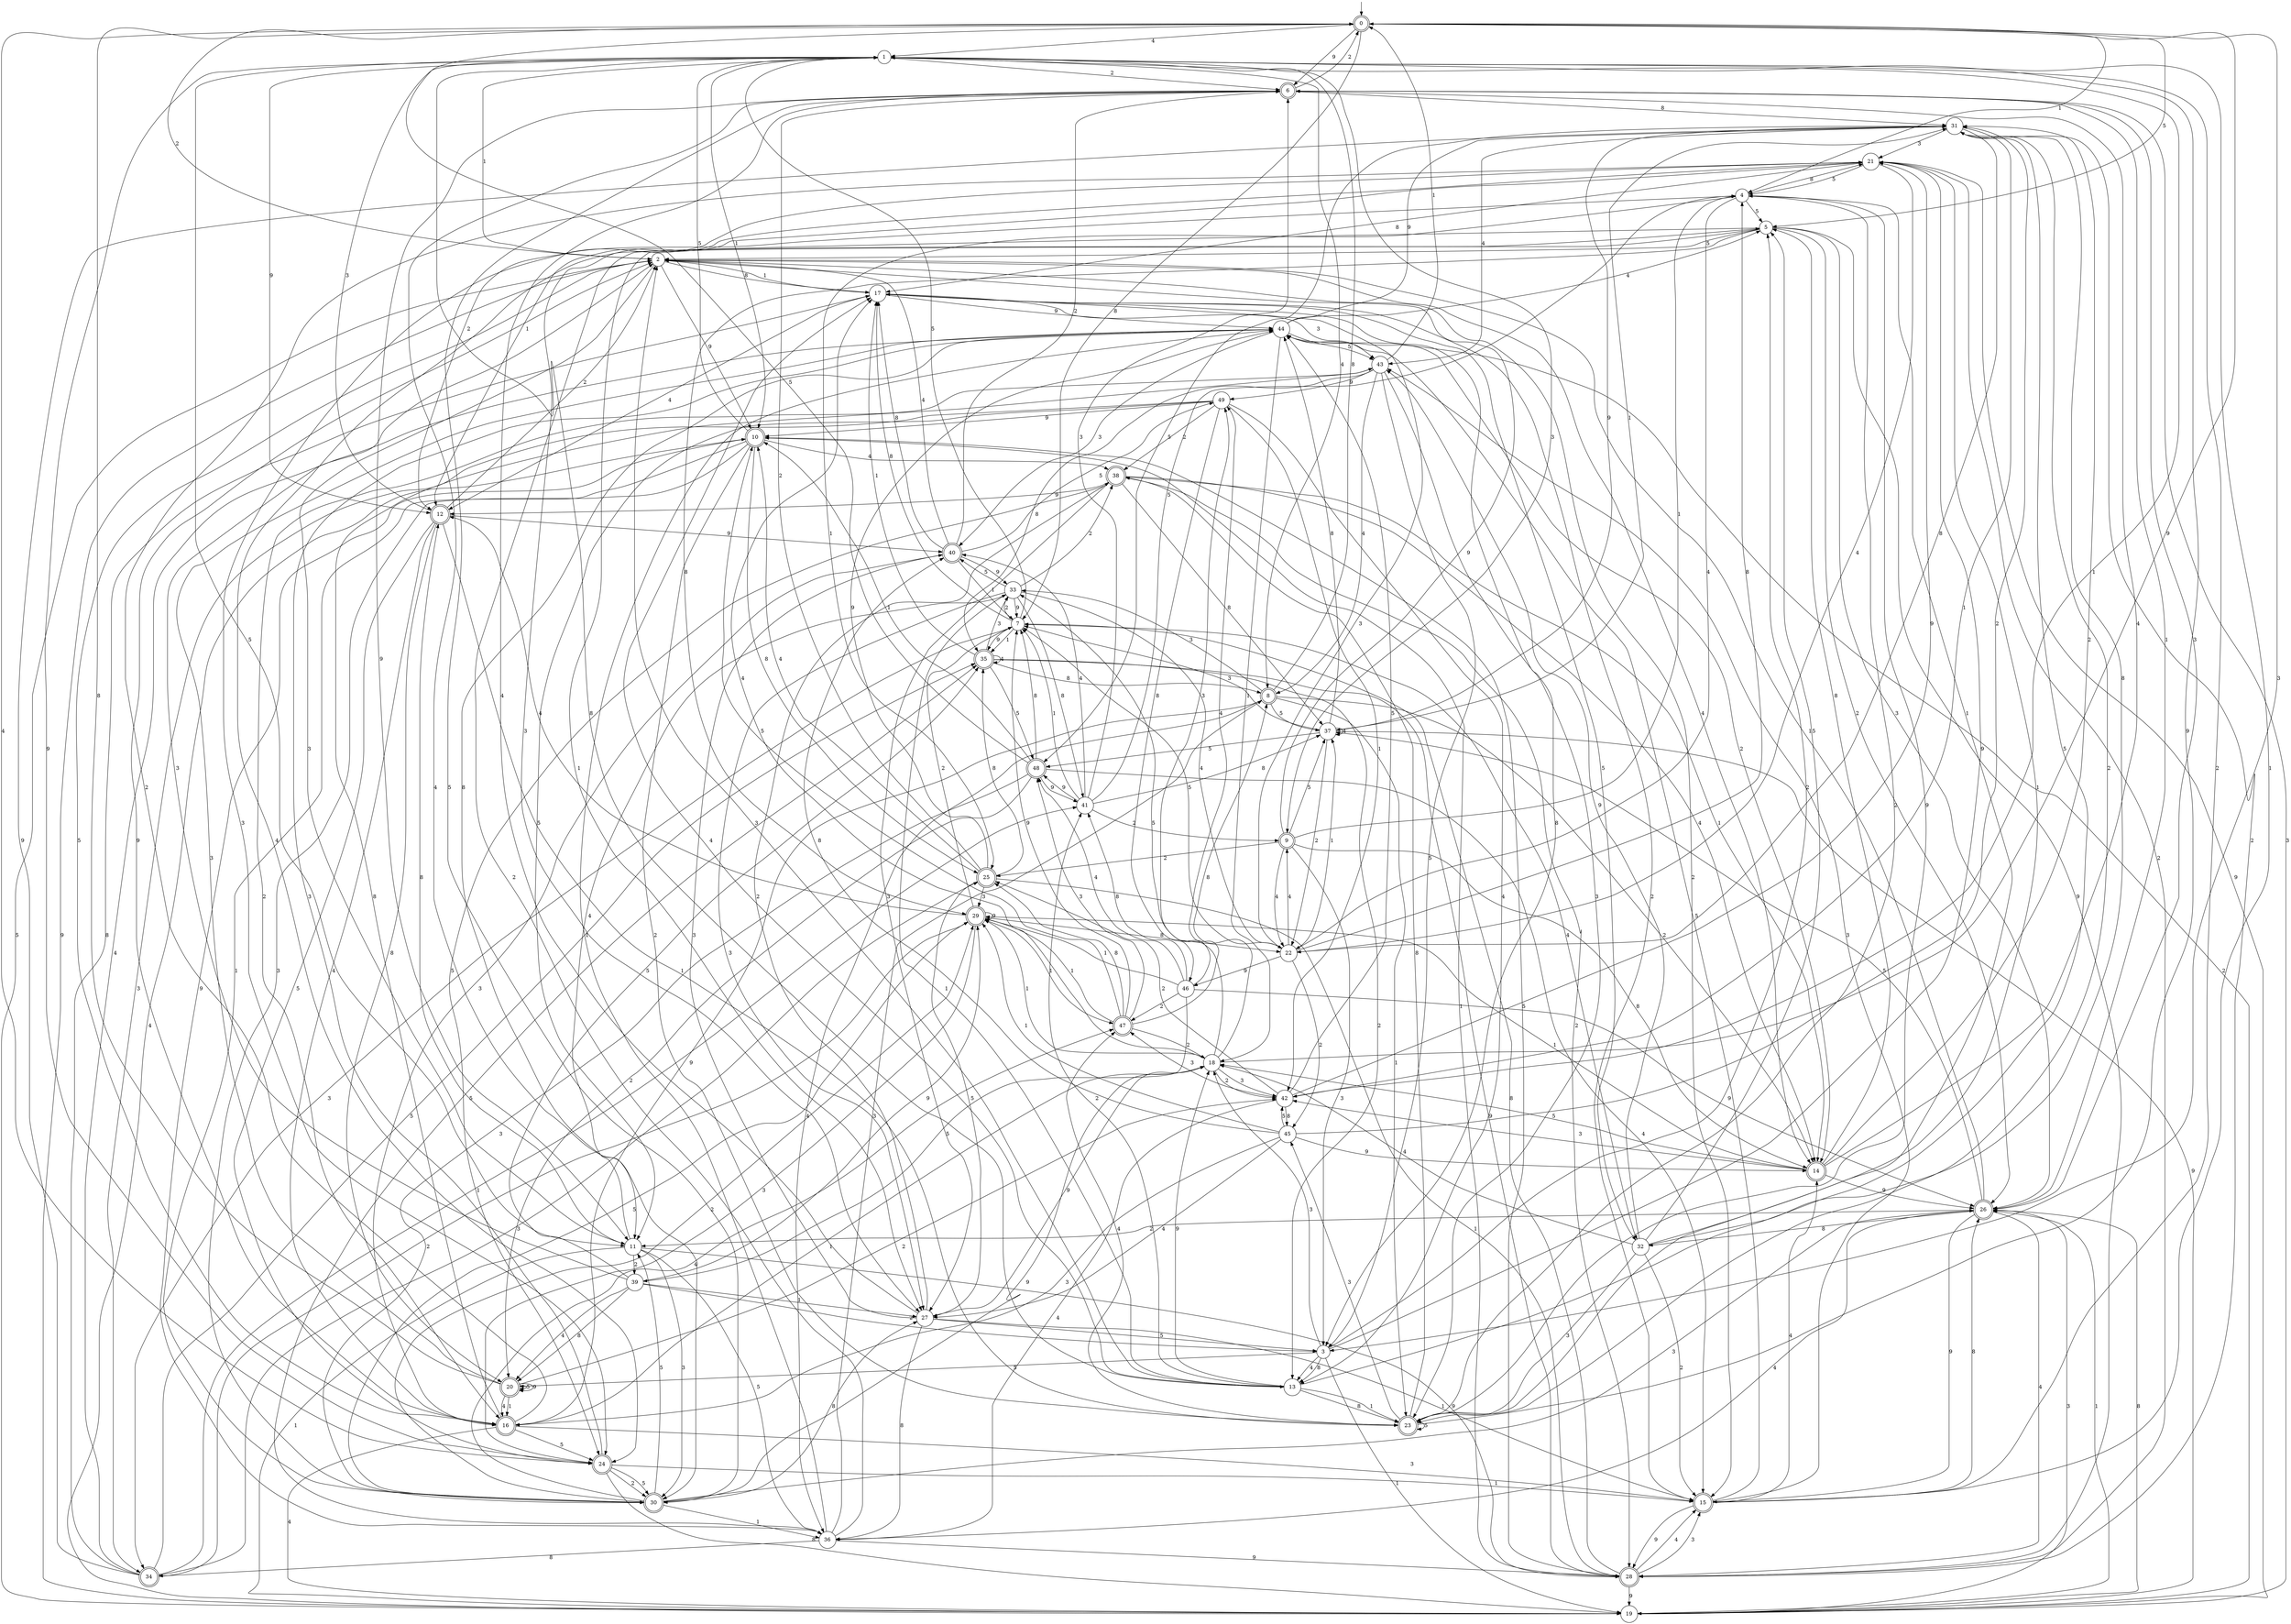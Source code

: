 digraph g {

	s0 [shape="doublecircle" label="0"];
	s1 [shape="circle" label="1"];
	s2 [shape="circle" label="2"];
	s3 [shape="circle" label="3"];
	s4 [shape="circle" label="4"];
	s5 [shape="circle" label="5"];
	s6 [shape="doublecircle" label="6"];
	s7 [shape="circle" label="7"];
	s8 [shape="doublecircle" label="8"];
	s9 [shape="doublecircle" label="9"];
	s10 [shape="doublecircle" label="10"];
	s11 [shape="circle" label="11"];
	s12 [shape="doublecircle" label="12"];
	s13 [shape="circle" label="13"];
	s14 [shape="doublecircle" label="14"];
	s15 [shape="doublecircle" label="15"];
	s16 [shape="doublecircle" label="16"];
	s17 [shape="circle" label="17"];
	s18 [shape="circle" label="18"];
	s19 [shape="circle" label="19"];
	s20 [shape="doublecircle" label="20"];
	s21 [shape="circle" label="21"];
	s22 [shape="circle" label="22"];
	s23 [shape="doublecircle" label="23"];
	s24 [shape="doublecircle" label="24"];
	s25 [shape="doublecircle" label="25"];
	s26 [shape="doublecircle" label="26"];
	s27 [shape="circle" label="27"];
	s28 [shape="doublecircle" label="28"];
	s29 [shape="doublecircle" label="29"];
	s30 [shape="doublecircle" label="30"];
	s31 [shape="circle" label="31"];
	s32 [shape="circle" label="32"];
	s33 [shape="circle" label="33"];
	s34 [shape="doublecircle" label="34"];
	s35 [shape="doublecircle" label="35"];
	s36 [shape="circle" label="36"];
	s37 [shape="circle" label="37"];
	s38 [shape="doublecircle" label="38"];
	s39 [shape="circle" label="39"];
	s40 [shape="doublecircle" label="40"];
	s41 [shape="circle" label="41"];
	s42 [shape="circle" label="42"];
	s43 [shape="circle" label="43"];
	s44 [shape="circle" label="44"];
	s45 [shape="circle" label="45"];
	s46 [shape="circle" label="46"];
	s47 [shape="doublecircle" label="47"];
	s48 [shape="doublecircle" label="48"];
	s49 [shape="circle" label="49"];
	s0 -> s1 [label="4"];
	s0 -> s2 [label="2"];
	s0 -> s3 [label="3"];
	s0 -> s4 [label="1"];
	s0 -> s5 [label="5"];
	s0 -> s6 [label="9"];
	s0 -> s7 [label="8"];
	s1 -> s8 [label="4"];
	s1 -> s6 [label="2"];
	s1 -> s9 [label="3"];
	s1 -> s10 [label="1"];
	s1 -> s11 [label="5"];
	s1 -> s12 [label="9"];
	s1 -> s13 [label="8"];
	s2 -> s14 [label="4"];
	s2 -> s15 [label="2"];
	s2 -> s11 [label="3"];
	s2 -> s1 [label="1"];
	s2 -> s16 [label="5"];
	s2 -> s10 [label="9"];
	s2 -> s17 [label="8"];
	s3 -> s13 [label="4"];
	s3 -> s5 [label="2"];
	s3 -> s18 [label="3"];
	s3 -> s19 [label="1"];
	s3 -> s20 [label="5"];
	s3 -> s21 [label="9"];
	s3 -> s13 [label="8"];
	s4 -> s22 [label="4"];
	s4 -> s23 [label="2"];
	s4 -> s24 [label="3"];
	s4 -> s25 [label="1"];
	s4 -> s5 [label="5"];
	s4 -> s23 [label="9"];
	s4 -> s21 [label="8"];
	s5 -> s24 [label="4"];
	s5 -> s26 [label="2"];
	s5 -> s26 [label="3"];
	s5 -> s27 [label="1"];
	s5 -> s2 [label="5"];
	s5 -> s28 [label="9"];
	s5 -> s29 [label="8"];
	s6 -> s30 [label="4"];
	s6 -> s0 [label="2"];
	s6 -> s19 [label="3"];
	s6 -> s26 [label="1"];
	s6 -> s30 [label="5"];
	s6 -> s11 [label="9"];
	s6 -> s31 [label="8"];
	s7 -> s32 [label="4"];
	s7 -> s33 [label="2"];
	s7 -> s34 [label="3"];
	s7 -> s35 [label="1"];
	s7 -> s1 [label="5"];
	s7 -> s35 [label="9"];
	s7 -> s17 [label="8"];
	s8 -> s36 [label="4"];
	s8 -> s14 [label="2"];
	s8 -> s33 [label="3"];
	s8 -> s23 [label="1"];
	s8 -> s37 [label="5"];
	s8 -> s16 [label="9"];
	s8 -> s1 [label="8"];
	s9 -> s22 [label="4"];
	s9 -> s25 [label="2"];
	s9 -> s3 [label="3"];
	s9 -> s4 [label="1"];
	s9 -> s37 [label="5"];
	s9 -> s2 [label="9"];
	s9 -> s14 [label="8"];
	s10 -> s38 [label="4"];
	s10 -> s23 [label="2"];
	s10 -> s30 [label="3"];
	s10 -> s30 [label="1"];
	s10 -> s1 [label="5"];
	s10 -> s36 [label="9"];
	s10 -> s25 [label="8"];
	s11 -> s33 [label="4"];
	s11 -> s39 [label="2"];
	s11 -> s30 [label="3"];
	s11 -> s19 [label="1"];
	s11 -> s36 [label="5"];
	s11 -> s28 [label="9"];
	s11 -> s12 [label="8"];
	s12 -> s16 [label="4"];
	s12 -> s2 [label="2"];
	s12 -> s1 [label="3"];
	s12 -> s23 [label="1"];
	s12 -> s24 [label="5"];
	s12 -> s40 [label="9"];
	s12 -> s20 [label="8"];
	s13 -> s17 [label="4"];
	s13 -> s41 [label="2"];
	s13 -> s2 [label="3"];
	s13 -> s23 [label="1"];
	s13 -> s31 [label="5"];
	s13 -> s18 [label="9"];
	s13 -> s23 [label="8"];
	s14 -> s6 [label="4"];
	s14 -> s31 [label="2"];
	s14 -> s42 [label="3"];
	s14 -> s29 [label="1"];
	s14 -> s18 [label="5"];
	s14 -> s26 [label="9"];
	s14 -> s5 [label="8"];
	s15 -> s14 [label="4"];
	s15 -> s1 [label="2"];
	s15 -> s43 [label="3"];
	s15 -> s1 [label="1"];
	s15 -> s44 [label="5"];
	s15 -> s28 [label="9"];
	s15 -> s26 [label="8"];
	s16 -> s19 [label="4"];
	s16 -> s21 [label="2"];
	s16 -> s15 [label="3"];
	s16 -> s18 [label="1"];
	s16 -> s24 [label="5"];
	s16 -> s2 [label="9"];
	s16 -> s43 [label="8"];
	s17 -> s12 [label="4"];
	s17 -> s15 [label="2"];
	s17 -> s43 [label="3"];
	s17 -> s2 [label="1"];
	s17 -> s32 [label="5"];
	s17 -> s44 [label="9"];
	s17 -> s3 [label="8"];
	s18 -> s17 [label="4"];
	s18 -> s42 [label="2"];
	s18 -> s42 [label="3"];
	s18 -> s29 [label="1"];
	s18 -> s33 [label="5"];
	s18 -> s0 [label="9"];
	s18 -> s8 [label="8"];
	s19 -> s10 [label="4"];
	s19 -> s44 [label="2"];
	s19 -> s26 [label="3"];
	s19 -> s26 [label="1"];
	s19 -> s2 [label="5"];
	s19 -> s2 [label="9"];
	s19 -> s26 [label="8"];
	s20 -> s16 [label="4"];
	s20 -> s42 [label="2"];
	s20 -> s44 [label="3"];
	s20 -> s16 [label="1"];
	s20 -> s20 [label="5"];
	s20 -> s20 [label="9"];
	s20 -> s0 [label="8"];
	s21 -> s22 [label="4"];
	s21 -> s12 [label="2"];
	s21 -> s27 [label="3"];
	s21 -> s12 [label="1"];
	s21 -> s4 [label="5"];
	s21 -> s19 [label="9"];
	s21 -> s17 [label="8"];
	s22 -> s9 [label="4"];
	s22 -> s45 [label="2"];
	s22 -> s17 [label="3"];
	s22 -> s37 [label="1"];
	s22 -> s7 [label="5"];
	s22 -> s46 [label="9"];
	s22 -> s4 [label="8"];
	s23 -> s47 [label="4"];
	s23 -> s31 [label="2"];
	s23 -> s45 [label="3"];
	s23 -> s21 [label="1"];
	s23 -> s23 [label="5"];
	s23 -> s1 [label="9"];
	s23 -> s38 [label="8"];
	s24 -> s0 [label="4"];
	s24 -> s30 [label="2"];
	s24 -> s44 [label="3"];
	s24 -> s15 [label="1"];
	s24 -> s30 [label="5"];
	s24 -> s1 [label="9"];
	s24 -> s19 [label="8"];
	s25 -> s10 [label="4"];
	s25 -> s6 [label="2"];
	s25 -> s29 [label="3"];
	s25 -> s28 [label="1"];
	s25 -> s27 [label="5"];
	s25 -> s44 [label="9"];
	s25 -> s35 [label="8"];
	s26 -> s28 [label="4"];
	s26 -> s11 [label="2"];
	s26 -> s6 [label="3"];
	s26 -> s2 [label="1"];
	s26 -> s37 [label="5"];
	s26 -> s15 [label="9"];
	s26 -> s32 [label="8"];
	s27 -> s6 [label="4"];
	s27 -> s38 [label="2"];
	s27 -> s40 [label="3"];
	s27 -> s15 [label="1"];
	s27 -> s3 [label="5"];
	s27 -> s18 [label="9"];
	s27 -> s36 [label="8"];
	s28 -> s15 [label="4"];
	s28 -> s21 [label="2"];
	s28 -> s15 [label="3"];
	s28 -> s10 [label="1"];
	s28 -> s10 [label="5"];
	s28 -> s19 [label="9"];
	s28 -> s7 [label="8"];
	s29 -> s12 [label="4"];
	s29 -> s7 [label="2"];
	s29 -> s24 [label="3"];
	s29 -> s47 [label="1"];
	s29 -> s30 [label="5"];
	s29 -> s29 [label="9"];
	s29 -> s22 [label="8"];
	s30 -> s47 [label="4"];
	s30 -> s29 [label="2"];
	s30 -> s26 [label="3"];
	s30 -> s36 [label="1"];
	s30 -> s11 [label="5"];
	s30 -> s18 [label="9"];
	s30 -> s27 [label="8"];
	s31 -> s43 [label="4"];
	s31 -> s28 [label="2"];
	s31 -> s21 [label="3"];
	s31 -> s42 [label="1"];
	s31 -> s48 [label="5"];
	s31 -> s37 [label="9"];
	s31 -> s22 [label="8"];
	s32 -> s18 [label="4"];
	s32 -> s15 [label="2"];
	s32 -> s23 [label="3"];
	s32 -> s4 [label="1"];
	s32 -> s5 [label="5"];
	s32 -> s43 [label="9"];
	s32 -> s31 [label="8"];
	s33 -> s22 [label="4"];
	s33 -> s38 [label="2"];
	s33 -> s27 [label="3"];
	s33 -> s13 [label="1"];
	s33 -> s40 [label="5"];
	s33 -> s7 [label="9"];
	s33 -> s41 [label="8"];
	s34 -> s44 [label="4"];
	s34 -> s29 [label="2"];
	s34 -> s25 [label="3"];
	s34 -> s41 [label="1"];
	s34 -> s35 [label="5"];
	s34 -> s31 [label="9"];
	s34 -> s17 [label="8"];
	s35 -> s35 [label="4"];
	s35 -> s13 [label="2"];
	s35 -> s33 [label="3"];
	s35 -> s17 [label="1"];
	s35 -> s48 [label="5"];
	s35 -> s28 [label="9"];
	s35 -> s8 [label="8"];
	s36 -> s26 [label="4"];
	s36 -> s5 [label="2"];
	s36 -> s8 [label="3"];
	s36 -> s44 [label="1"];
	s36 -> s35 [label="5"];
	s36 -> s28 [label="9"];
	s36 -> s34 [label="8"];
	s37 -> s37 [label="4"];
	s37 -> s22 [label="2"];
	s37 -> s7 [label="3"];
	s37 -> s31 [label="1"];
	s37 -> s48 [label="5"];
	s37 -> s19 [label="9"];
	s37 -> s44 [label="8"];
	s38 -> s14 [label="4"];
	s38 -> s28 [label="2"];
	s38 -> s27 [label="3"];
	s38 -> s14 [label="1"];
	s38 -> s24 [label="5"];
	s38 -> s12 [label="9"];
	s38 -> s37 [label="8"];
	s39 -> s20 [label="4"];
	s39 -> s3 [label="2"];
	s39 -> s2 [label="3"];
	s39 -> s27 [label="1"];
	s39 -> s35 [label="5"];
	s39 -> s29 [label="9"];
	s39 -> s20 [label="8"];
	s40 -> s2 [label="4"];
	s40 -> s6 [label="2"];
	s40 -> s16 [label="3"];
	s40 -> s7 [label="1"];
	s40 -> s49 [label="5"];
	s40 -> s33 [label="9"];
	s40 -> s17 [label="8"];
	s41 -> s40 [label="4"];
	s41 -> s9 [label="2"];
	s41 -> s6 [label="3"];
	s41 -> s7 [label="1"];
	s41 -> s4 [label="5"];
	s41 -> s48 [label="9"];
	s41 -> s37 [label="8"];
	s42 -> s36 [label="4"];
	s42 -> s25 [label="2"];
	s42 -> s47 [label="3"];
	s42 -> s1 [label="1"];
	s42 -> s44 [label="5"];
	s42 -> s21 [label="9"];
	s42 -> s45 [label="8"];
	s43 -> s8 [label="4"];
	s43 -> s16 [label="2"];
	s43 -> s23 [label="3"];
	s43 -> s0 [label="1"];
	s43 -> s3 [label="5"];
	s43 -> s49 [label="9"];
	s43 -> s35 [label="8"];
	s44 -> s5 [label="4"];
	s44 -> s14 [label="2"];
	s44 -> s40 [label="3"];
	s44 -> s18 [label="1"];
	s44 -> s43 [label="5"];
	s44 -> s31 [label="9"];
	s44 -> s11 [label="8"];
	s45 -> s27 [label="4"];
	s45 -> s31 [label="2"];
	s45 -> s16 [label="3"];
	s45 -> s29 [label="1"];
	s45 -> s42 [label="5"];
	s45 -> s14 [label="9"];
	s45 -> s40 [label="8"];
	s46 -> s48 [label="4"];
	s46 -> s47 [label="2"];
	s46 -> s49 [label="3"];
	s46 -> s29 [label="1"];
	s46 -> s39 [label="5"];
	s46 -> s26 [label="9"];
	s46 -> s41 [label="8"];
	s47 -> s49 [label="4"];
	s47 -> s18 [label="2"];
	s47 -> s48 [label="3"];
	s47 -> s29 [label="1"];
	s47 -> s10 [label="5"];
	s47 -> s7 [label="9"];
	s47 -> s25 [label="8"];
	s48 -> s15 [label="4"];
	s48 -> s20 [label="2"];
	s48 -> s30 [label="3"];
	s48 -> s10 [label="1"];
	s48 -> s0 [label="5"];
	s48 -> s41 [label="9"];
	s48 -> s7 [label="8"];
	s49 -> s13 [label="4"];
	s49 -> s38 [label="2"];
	s49 -> s34 [label="3"];
	s49 -> s42 [label="1"];
	s49 -> s11 [label="5"];
	s49 -> s10 [label="9"];
	s49 -> s46 [label="8"];

__start0 [label="" shape="none" width="0" height="0"];
__start0 -> s0;

}
